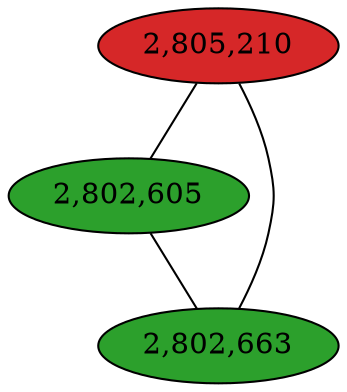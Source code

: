graph BACTEROIDALES_cc7 {
	overlap="prism50";
	outputorder="edgesfirst";
	"2,805,210" [style="filled", fillcolor="#d62728", fontcolor="#000000"];
	"2,802,605" [style="filled", fillcolor="#2ca02c", fontcolor="#000000"];
	"2,802,663" [style="filled", fillcolor="#2ca02c", fontcolor="#000000"];
	"2,805,210" -- "2,802,605";
	"2,805,210" -- "2,802,663";
	"2,802,605" -- "2,802,663";
}
